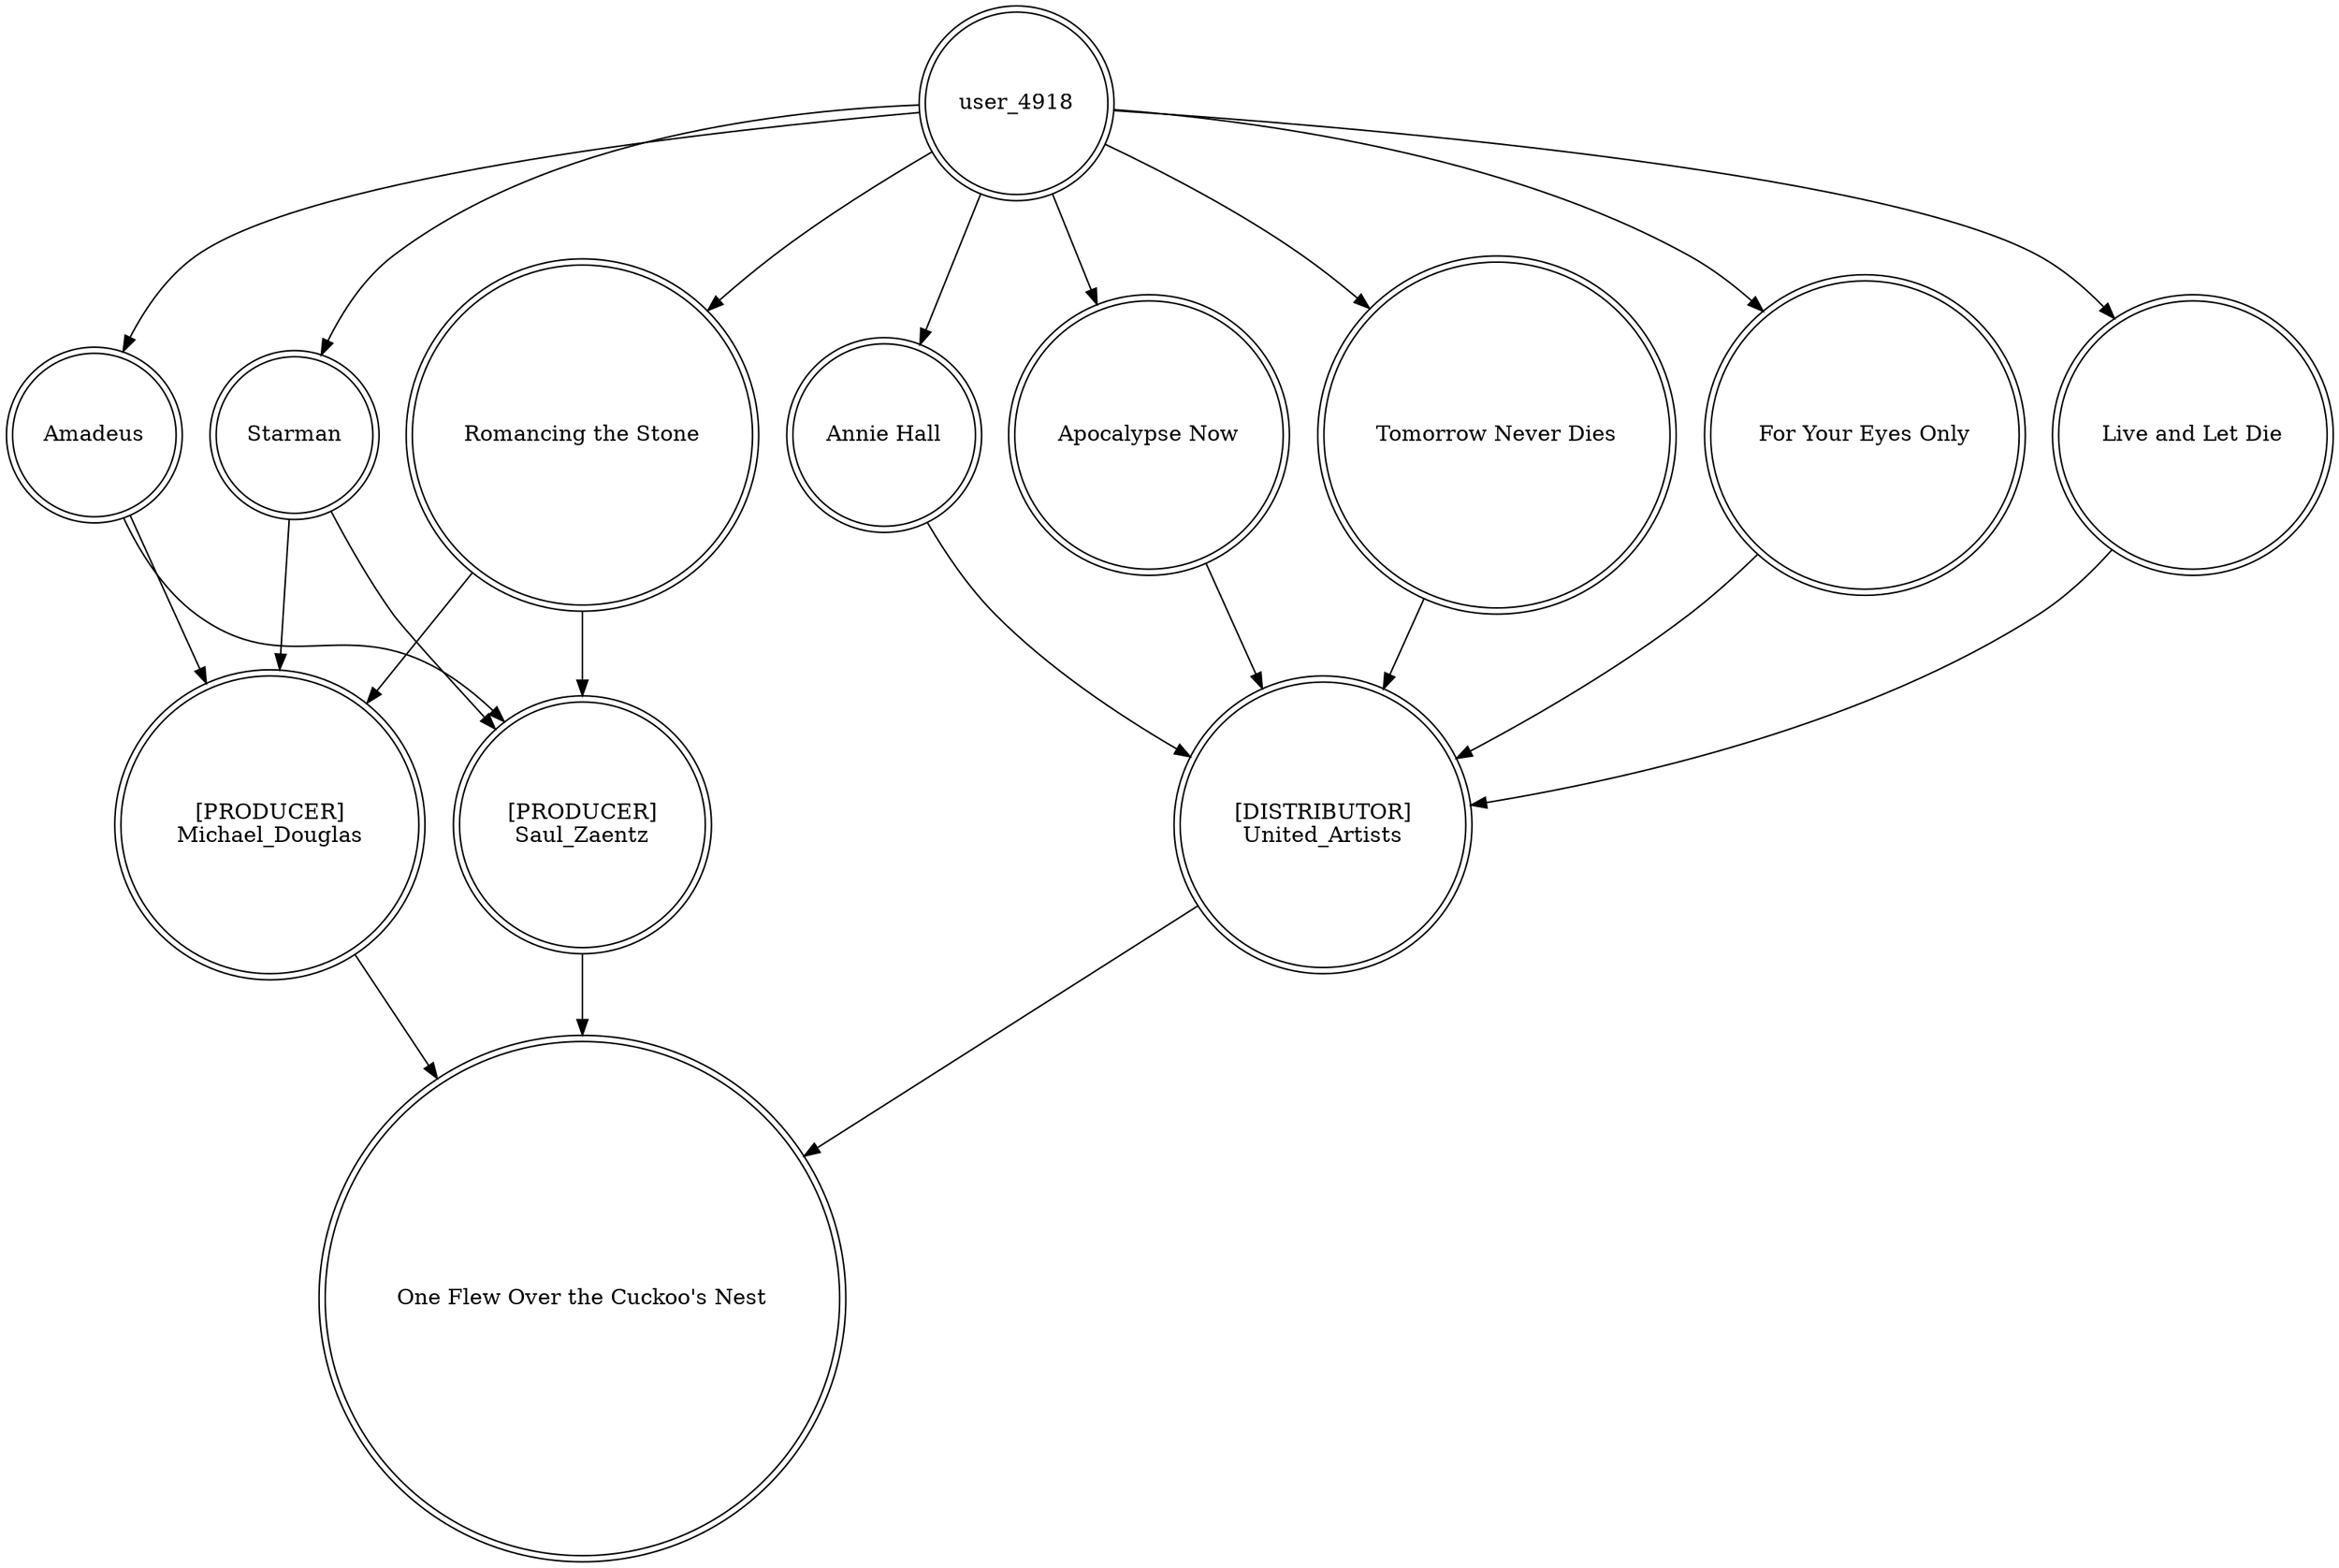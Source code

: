 digraph finite_state_machine {
	node [shape=doublecircle]
	Amadeus -> "[PRODUCER]
Saul_Zaentz"
	Starman -> "[PRODUCER]
Michael_Douglas"
	user_4918 -> "Apocalypse Now"
	user_4918 -> "Tomorrow Never Dies"
	Starman -> "[PRODUCER]
Saul_Zaentz"
	user_4918 -> "For Your Eyes Only"
	"For Your Eyes Only" -> "[DISTRIBUTOR]
United_Artists"
	user_4918 -> Amadeus
	"Live and Let Die" -> "[DISTRIBUTOR]
United_Artists"
	"[PRODUCER]
Saul_Zaentz" -> "One Flew Over the Cuckoo's Nest"
	"Romancing the Stone" -> "[PRODUCER]
Saul_Zaentz"
	user_4918 -> Starman
	"Annie Hall" -> "[DISTRIBUTOR]
United_Artists"
	user_4918 -> "Romancing the Stone"
	"[PRODUCER]
Michael_Douglas" -> "One Flew Over the Cuckoo's Nest"
	user_4918 -> "Live and Let Die"
	"Tomorrow Never Dies" -> "[DISTRIBUTOR]
United_Artists"
	"Romancing the Stone" -> "[PRODUCER]
Michael_Douglas"
	Amadeus -> "[PRODUCER]
Michael_Douglas"
	"[DISTRIBUTOR]
United_Artists" -> "One Flew Over the Cuckoo's Nest"
	"Apocalypse Now" -> "[DISTRIBUTOR]
United_Artists"
	user_4918 -> "Annie Hall"
}
